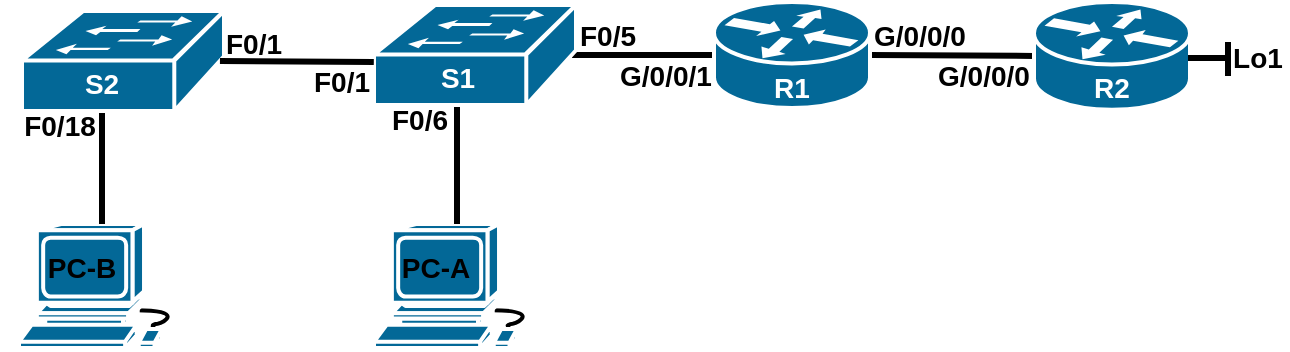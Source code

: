 <mxfile version="26.0.9">
  <diagram name="Страница — 1" id="Og2O6v1_8cmMjE4YKY-o">
    <mxGraphModel dx="819" dy="555" grid="1" gridSize="10" guides="1" tooltips="1" connect="1" arrows="1" fold="1" page="1" pageScale="1" pageWidth="827" pageHeight="1169" math="0" shadow="0">
      <root>
        <mxCell id="0" />
        <mxCell id="1" parent="0" />
        <mxCell id="f9OrkrOD7GsaYfjVP4bd-9" value="" style="group" parent="1" vertex="1" connectable="0">
          <mxGeometry x="104" y="304.5" width="101" height="53" as="geometry" />
        </mxCell>
        <mxCell id="f9OrkrOD7GsaYfjVP4bd-2" value="" style="shape=mxgraph.cisco.switches.workgroup_switch;sketch=0;html=1;pointerEvents=1;dashed=0;fillColor=#036897;strokeColor=#ffffff;strokeWidth=2;verticalLabelPosition=bottom;verticalAlign=top;align=center;outlineConnect=0;" parent="f9OrkrOD7GsaYfjVP4bd-9" vertex="1">
          <mxGeometry y="-1" width="101" height="50" as="geometry" />
        </mxCell>
        <mxCell id="f9OrkrOD7GsaYfjVP4bd-8" value="&lt;b&gt;&lt;font color=&quot;#ffffff&quot; style=&quot;font-size: 14px;&quot;&gt;S2&lt;/font&gt;&lt;/b&gt;" style="text;html=1;align=center;verticalAlign=middle;whiteSpace=wrap;rounded=0;" parent="f9OrkrOD7GsaYfjVP4bd-9" vertex="1">
          <mxGeometry x="10" y="20" width="60" height="30" as="geometry" />
        </mxCell>
        <mxCell id="2piaRRsvQxlYRXwN0LXb-4" value="&lt;b&gt;&lt;font style=&quot;font-size: 14px;&quot;&gt;F0/5&lt;/font&gt;&lt;/b&gt;" style="text;html=1;align=center;verticalAlign=middle;whiteSpace=wrap;rounded=0;" parent="1" vertex="1">
          <mxGeometry x="367" y="301" width="60" height="30" as="geometry" />
        </mxCell>
        <mxCell id="f9OrkrOD7GsaYfjVP4bd-16" value="&lt;b&gt;&lt;font style=&quot;font-size: 14px;&quot;&gt;G/0/0/1&lt;/font&gt;&lt;/b&gt;" style="text;html=1;align=center;verticalAlign=middle;whiteSpace=wrap;rounded=0;" parent="1" vertex="1">
          <mxGeometry x="396" y="318.5" width="60" height="34" as="geometry" />
        </mxCell>
        <mxCell id="2piaRRsvQxlYRXwN0LXb-20" value="&lt;b&gt;&lt;font style=&quot;font-size: 14px;&quot;&gt;F0/1&lt;/font&gt;&lt;/b&gt;" style="text;html=1;align=center;verticalAlign=middle;whiteSpace=wrap;rounded=0;" parent="1" vertex="1">
          <mxGeometry x="190" y="304.5" width="60" height="30" as="geometry" />
        </mxCell>
        <mxCell id="2piaRRsvQxlYRXwN0LXb-24" value="" style="endArrow=none;html=1;rounded=0;strokeWidth=3;exitX=0;exitY=0.5;exitDx=0;exitDy=0;exitPerimeter=0;entryX=1;entryY=0.5;entryDx=0;entryDy=0;entryPerimeter=0;" parent="1" source="FiaJFKsjIP4AauUNehaB-4" target="f9OrkrOD7GsaYfjVP4bd-3" edge="1">
          <mxGeometry width="50" height="50" relative="1" as="geometry">
            <mxPoint x="431" y="220" as="sourcePoint" />
            <mxPoint x="480" y="160" as="targetPoint" />
          </mxGeometry>
        </mxCell>
        <mxCell id="2piaRRsvQxlYRXwN0LXb-27" value="" style="endArrow=none;html=1;rounded=0;strokeWidth=3;exitX=0.98;exitY=0.5;exitDx=0;exitDy=0;exitPerimeter=0;entryX=0;entryY=0.5;entryDx=0;entryDy=0;entryPerimeter=0;" parent="1" source="2piaRRsvQxlYRXwN0LXb-2" target="f9OrkrOD7GsaYfjVP4bd-3" edge="1">
          <mxGeometry width="50" height="50" relative="1" as="geometry">
            <mxPoint x="387" y="576" as="sourcePoint" />
            <mxPoint x="437" y="506" as="targetPoint" />
          </mxGeometry>
        </mxCell>
        <mxCell id="f9OrkrOD7GsaYfjVP4bd-12" value="&lt;b&gt;&lt;font style=&quot;font-size: 14px;&quot;&gt;F0/1&lt;/font&gt;&lt;/b&gt;" style="text;html=1;align=center;verticalAlign=middle;whiteSpace=wrap;rounded=0;" parent="1" vertex="1">
          <mxGeometry x="233.5" y="323.5" width="60" height="30" as="geometry" />
        </mxCell>
        <mxCell id="FiaJFKsjIP4AauUNehaB-2" value="" style="group" parent="1" vertex="1" connectable="0">
          <mxGeometry x="280" y="300.5" width="101" height="53" as="geometry" />
        </mxCell>
        <mxCell id="2piaRRsvQxlYRXwN0LXb-2" value="" style="shape=mxgraph.cisco.switches.workgroup_switch;sketch=0;html=1;pointerEvents=1;dashed=0;fillColor=#036897;strokeColor=#ffffff;strokeWidth=2;verticalLabelPosition=bottom;verticalAlign=top;align=center;outlineConnect=0;" parent="FiaJFKsjIP4AauUNehaB-2" vertex="1">
          <mxGeometry width="101" height="50" as="geometry" />
        </mxCell>
        <mxCell id="2piaRRsvQxlYRXwN0LXb-3" value="&lt;b&gt;&lt;font color=&quot;#ffffff&quot; style=&quot;font-size: 14px;&quot;&gt;S1&lt;/font&gt;&lt;/b&gt;" style="text;html=1;align=center;verticalAlign=middle;whiteSpace=wrap;rounded=0;" parent="FiaJFKsjIP4AauUNehaB-2" vertex="1">
          <mxGeometry x="11.5" y="21" width="60" height="30" as="geometry" />
        </mxCell>
        <mxCell id="FiaJFKsjIP4AauUNehaB-3" value="" style="group" parent="1" vertex="1" connectable="0">
          <mxGeometry x="610" y="299" width="78" height="58" as="geometry" />
        </mxCell>
        <mxCell id="FiaJFKsjIP4AauUNehaB-4" value="" style="shape=mxgraph.cisco.routers.router;sketch=0;html=1;pointerEvents=1;dashed=0;fillColor=#036897;strokeColor=#ffffff;strokeWidth=2;verticalLabelPosition=bottom;verticalAlign=top;align=center;outlineConnect=0;" parent="FiaJFKsjIP4AauUNehaB-3" vertex="1">
          <mxGeometry width="78" height="53.93" as="geometry" />
        </mxCell>
        <mxCell id="FiaJFKsjIP4AauUNehaB-5" value="&lt;b&gt;&lt;font color=&quot;#ffffff&quot; style=&quot;font-size: 14px;&quot;&gt;R2&lt;/font&gt;&lt;/b&gt;" style="text;html=1;align=center;verticalAlign=middle;whiteSpace=wrap;rounded=0;" parent="FiaJFKsjIP4AauUNehaB-3" vertex="1">
          <mxGeometry x="9" y="27.474" width="60" height="30.526" as="geometry" />
        </mxCell>
        <mxCell id="FiaJFKsjIP4AauUNehaB-6" value="&lt;b&gt;&lt;font style=&quot;font-size: 14px;&quot;&gt;G/0/0/0&lt;/font&gt;&lt;/b&gt;" style="text;html=1;align=center;verticalAlign=middle;whiteSpace=wrap;rounded=0;" parent="1" vertex="1">
          <mxGeometry x="523" y="299" width="60" height="34" as="geometry" />
        </mxCell>
        <mxCell id="FiaJFKsjIP4AauUNehaB-7" value="" style="endArrow=none;html=1;rounded=0;strokeWidth=3;entryX=0.98;entryY=0.5;entryDx=0;entryDy=0;entryPerimeter=0;exitX=-0.001;exitY=0.57;exitDx=0;exitDy=0;exitPerimeter=0;" parent="1" source="2piaRRsvQxlYRXwN0LXb-2" target="f9OrkrOD7GsaYfjVP4bd-2" edge="1">
          <mxGeometry width="50" height="50" relative="1" as="geometry">
            <mxPoint x="240" y="330" as="sourcePoint" />
            <mxPoint x="290" y="549.5" as="targetPoint" />
          </mxGeometry>
        </mxCell>
        <mxCell id="f9OrkrOD7GsaYfjVP4bd-11" value="" style="group" parent="1" vertex="1" connectable="0">
          <mxGeometry x="450" y="300" width="78" height="57" as="geometry" />
        </mxCell>
        <mxCell id="f9OrkrOD7GsaYfjVP4bd-3" value="" style="shape=mxgraph.cisco.routers.router;sketch=0;html=1;pointerEvents=1;dashed=0;fillColor=#036897;strokeColor=#ffffff;strokeWidth=2;verticalLabelPosition=bottom;verticalAlign=top;align=center;outlineConnect=0;" parent="f9OrkrOD7GsaYfjVP4bd-11" vertex="1">
          <mxGeometry y="-1" width="78" height="53" as="geometry" />
        </mxCell>
        <mxCell id="f9OrkrOD7GsaYfjVP4bd-10" value="&lt;b&gt;&lt;font color=&quot;#ffffff&quot; style=&quot;font-size: 14px;&quot;&gt;R1&lt;/font&gt;&lt;/b&gt;" style="text;html=1;align=center;verticalAlign=middle;whiteSpace=wrap;rounded=0;" parent="f9OrkrOD7GsaYfjVP4bd-11" vertex="1">
          <mxGeometry x="9" y="27" width="60" height="30" as="geometry" />
        </mxCell>
        <mxCell id="JP3OdNVqAxdgDJ0XusBN-3" value="" style="group" parent="1" vertex="1" connectable="0">
          <mxGeometry x="280" y="410" width="83" height="62" as="geometry" />
        </mxCell>
        <mxCell id="JP3OdNVqAxdgDJ0XusBN-1" value="" style="shape=mxgraph.cisco.computers_and_peripherals.workstation;sketch=0;html=1;pointerEvents=1;dashed=0;fillColor=#036897;strokeColor=#ffffff;strokeWidth=2;verticalLabelPosition=bottom;verticalAlign=top;align=center;outlineConnect=0;" parent="JP3OdNVqAxdgDJ0XusBN-3" vertex="1">
          <mxGeometry width="83" height="62" as="geometry" />
        </mxCell>
        <mxCell id="JP3OdNVqAxdgDJ0XusBN-2" value="&lt;b&gt;&lt;font style=&quot;font-size: 14px; color: light-dark(rgb(0, 0, 0), rgb(18, 18, 18));&quot;&gt;PC-A&lt;/font&gt;&lt;/b&gt;" style="text;html=1;align=center;verticalAlign=middle;whiteSpace=wrap;rounded=0;" parent="JP3OdNVqAxdgDJ0XusBN-3" vertex="1">
          <mxGeometry x="1" y="7" width="60" height="30" as="geometry" />
        </mxCell>
        <mxCell id="JP3OdNVqAxdgDJ0XusBN-4" value="" style="group" parent="1" vertex="1" connectable="0">
          <mxGeometry x="102.5" y="410" width="83" height="62" as="geometry" />
        </mxCell>
        <mxCell id="JP3OdNVqAxdgDJ0XusBN-5" value="" style="shape=mxgraph.cisco.computers_and_peripherals.workstation;sketch=0;html=1;pointerEvents=1;dashed=0;fillColor=#036897;strokeColor=#ffffff;strokeWidth=2;verticalLabelPosition=bottom;verticalAlign=top;align=center;outlineConnect=0;" parent="JP3OdNVqAxdgDJ0XusBN-4" vertex="1">
          <mxGeometry width="83" height="62" as="geometry" />
        </mxCell>
        <mxCell id="JP3OdNVqAxdgDJ0XusBN-6" value="&lt;b&gt;&lt;font style=&quot;font-size: 14px; color: light-dark(rgb(0, 0, 0), rgb(18, 18, 18));&quot;&gt;PC-B&lt;/font&gt;&lt;/b&gt;" style="text;html=1;align=center;verticalAlign=middle;whiteSpace=wrap;rounded=0;" parent="JP3OdNVqAxdgDJ0XusBN-4" vertex="1">
          <mxGeometry x="1" y="7" width="60" height="30" as="geometry" />
        </mxCell>
        <mxCell id="JP3OdNVqAxdgDJ0XusBN-7" value="" style="endArrow=none;html=1;rounded=0;entryX=0.5;entryY=1;entryDx=0;entryDy=0;strokeWidth=3;exitX=0.5;exitY=0;exitDx=0;exitDy=0;exitPerimeter=0;" parent="1" source="JP3OdNVqAxdgDJ0XusBN-1" target="2piaRRsvQxlYRXwN0LXb-3" edge="1">
          <mxGeometry width="50" height="50" relative="1" as="geometry">
            <mxPoint x="342.5" y="385.5" as="sourcePoint" />
            <mxPoint x="412.5" y="385.5" as="targetPoint" />
          </mxGeometry>
        </mxCell>
        <mxCell id="JP3OdNVqAxdgDJ0XusBN-9" value="" style="endArrow=none;html=1;rounded=0;entryX=0.5;entryY=1;entryDx=0;entryDy=0;strokeWidth=3;exitX=0.5;exitY=0;exitDx=0;exitDy=0;exitPerimeter=0;" parent="1" source="JP3OdNVqAxdgDJ0XusBN-5" target="f9OrkrOD7GsaYfjVP4bd-8" edge="1">
          <mxGeometry width="50" height="50" relative="1" as="geometry">
            <mxPoint x="205" y="408.5" as="sourcePoint" />
            <mxPoint x="205" y="356.5" as="targetPoint" />
          </mxGeometry>
        </mxCell>
        <mxCell id="JP3OdNVqAxdgDJ0XusBN-10" value="&lt;b&gt;&lt;font style=&quot;font-size: 14px;&quot;&gt;F0/6&lt;/font&gt;&lt;/b&gt;" style="text;html=1;align=center;verticalAlign=middle;whiteSpace=wrap;rounded=0;" parent="1" vertex="1">
          <mxGeometry x="272.5" y="343" width="60" height="30" as="geometry" />
        </mxCell>
        <mxCell id="JP3OdNVqAxdgDJ0XusBN-11" value="&lt;b&gt;&lt;font style=&quot;font-size: 14px;&quot;&gt;F0/18&lt;/font&gt;&lt;/b&gt;" style="text;html=1;align=center;verticalAlign=middle;whiteSpace=wrap;rounded=0;" parent="1" vertex="1">
          <mxGeometry x="93" y="346" width="60" height="30" as="geometry" />
        </mxCell>
        <mxCell id="FiaJFKsjIP4AauUNehaB-12" value="&lt;b&gt;&lt;font style=&quot;font-size: 14px;&quot;&gt;Lo1&lt;/font&gt;&lt;/b&gt;" style="text;html=1;align=center;verticalAlign=middle;whiteSpace=wrap;rounded=0;direction=south;" parent="1" vertex="1">
          <mxGeometry x="707" y="317" width="30" height="20" as="geometry" />
        </mxCell>
        <mxCell id="ukNMzgM1h5LQeHG4loEU-2" value="" style="group" vertex="1" connectable="0" parent="1">
          <mxGeometry x="687" y="319" width="20" height="17" as="geometry" />
        </mxCell>
        <mxCell id="FiaJFKsjIP4AauUNehaB-10" value="" style="endArrow=none;html=1;rounded=0;strokeWidth=3;" parent="ukNMzgM1h5LQeHG4loEU-2" edge="1">
          <mxGeometry width="50" height="50" relative="1" as="geometry">
            <mxPoint x="20" as="sourcePoint" />
            <mxPoint x="20" y="17" as="targetPoint" />
          </mxGeometry>
        </mxCell>
        <mxCell id="FiaJFKsjIP4AauUNehaB-11" value="" style="endArrow=none;html=1;rounded=0;strokeWidth=3;" parent="ukNMzgM1h5LQeHG4loEU-2" edge="1">
          <mxGeometry width="50" height="50" relative="1" as="geometry">
            <mxPoint x="20" y="8" as="sourcePoint" />
            <mxPoint y="8" as="targetPoint" />
          </mxGeometry>
        </mxCell>
        <mxCell id="ukNMzgM1h5LQeHG4loEU-3" value="&lt;b&gt;&lt;font style=&quot;font-size: 14px;&quot;&gt;G/0/0/0&lt;/font&gt;&lt;/b&gt;" style="text;html=1;align=center;verticalAlign=middle;whiteSpace=wrap;rounded=0;" vertex="1" parent="1">
          <mxGeometry x="555" y="318.5" width="60" height="34" as="geometry" />
        </mxCell>
      </root>
    </mxGraphModel>
  </diagram>
</mxfile>
